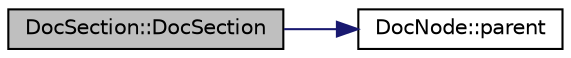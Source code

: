 digraph "DocSection::DocSection"
{
 // LATEX_PDF_SIZE
  edge [fontname="Helvetica",fontsize="10",labelfontname="Helvetica",labelfontsize="10"];
  node [fontname="Helvetica",fontsize="10",shape=record];
  rankdir="LR";
  Node1 [label="DocSection::DocSection",height=0.2,width=0.4,color="black", fillcolor="grey75", style="filled", fontcolor="black",tooltip=" "];
  Node1 -> Node2 [color="midnightblue",fontsize="10",style="solid",fontname="Helvetica"];
  Node2 [label="DocNode::parent",height=0.2,width=0.4,color="black", fillcolor="white", style="filled",URL="$classDocNode.html#a19c40a3c8e9e449616707f48e252b02e",tooltip=" "];
}
